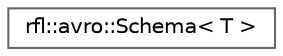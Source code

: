 digraph "类继承关系图"
{
 // LATEX_PDF_SIZE
  bgcolor="transparent";
  edge [fontname=Helvetica,fontsize=10,labelfontname=Helvetica,labelfontsize=10];
  node [fontname=Helvetica,fontsize=10,shape=box,height=0.2,width=0.4];
  rankdir="LR";
  Node0 [id="Node000000",label="rfl::avro::Schema\< T \>",height=0.2,width=0.4,color="grey40", fillcolor="white", style="filled",URL="$classrfl_1_1avro_1_1_schema.html",tooltip=" "];
}

